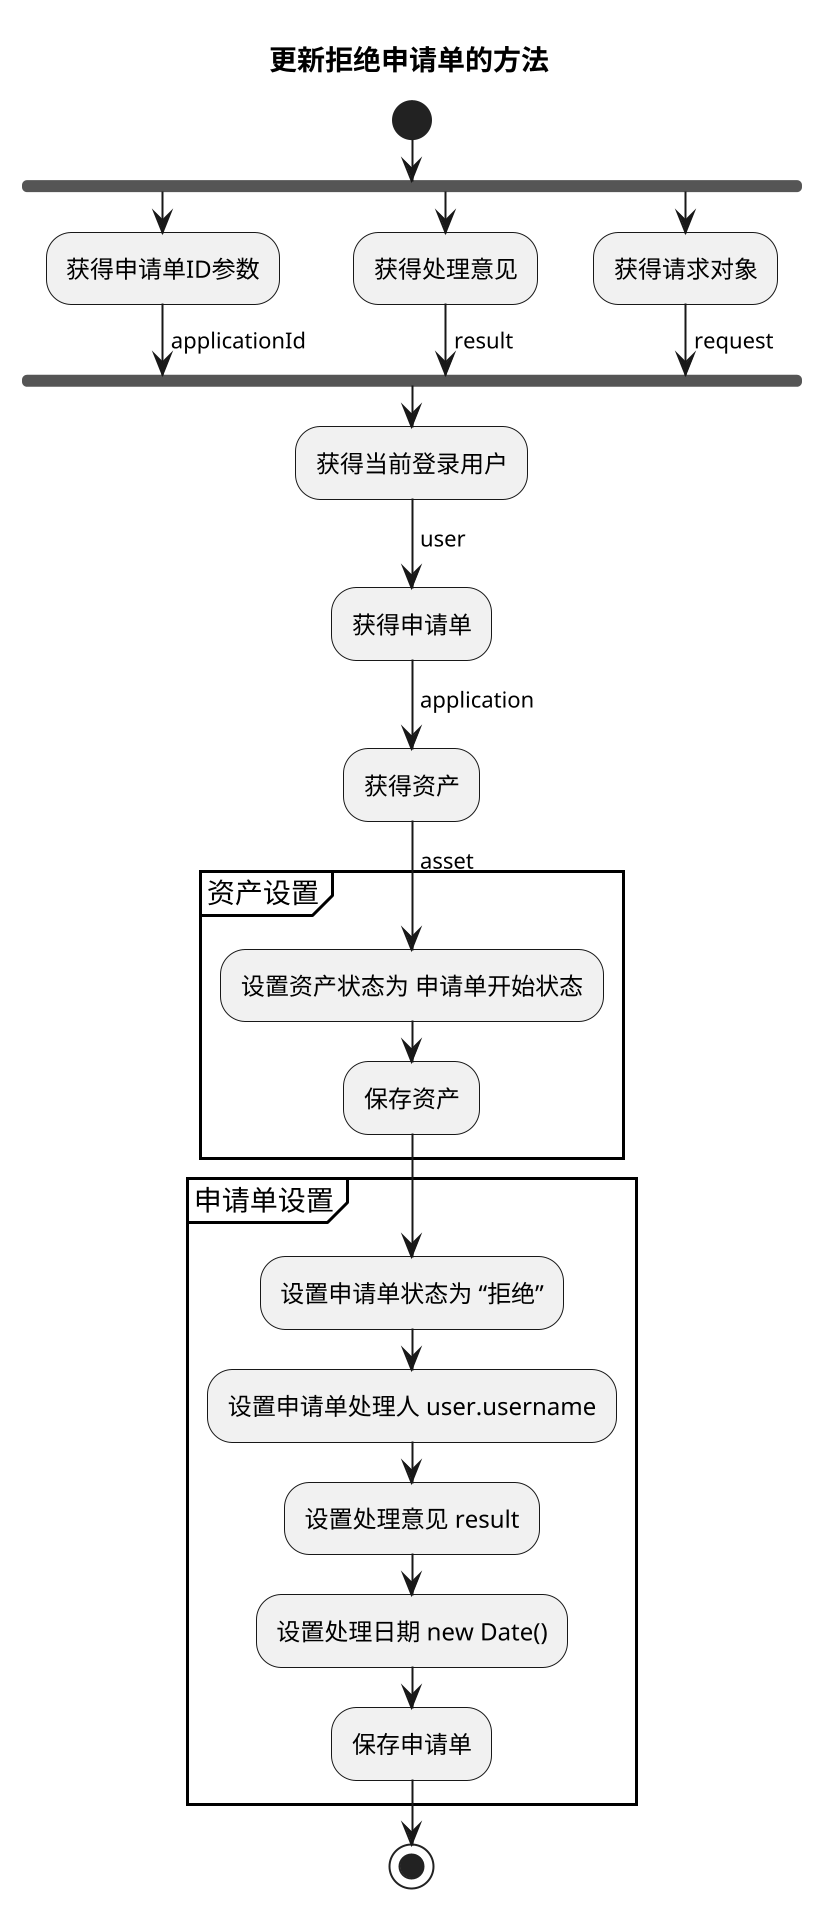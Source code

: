 @startuml
scale 2
title 更新拒绝申请单的方法
start
fork
:获得申请单ID参数;
->applicationId;
fork again
:获得处理意见;
->result;
fork again
:获得请求对象;
->request;
end fork
:获得当前登录用户;
->user;
:获得申请单;
->application;
:获得资产;
->asset;

partition 资产设置 {
    :设置资产状态为 申请单开始状态;
    :保存资产;
}

partition 申请单设置 {
    :设置申请单状态为 “拒绝”;
    :设置申请单处理人 user.username;
    :设置处理意见 result;
    :设置处理日期 new Date();
    :保存申请单;
}

stop
@enduml